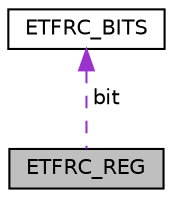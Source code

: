 digraph "ETFRC_REG"
{
  edge [fontname="Helvetica",fontsize="10",labelfontname="Helvetica",labelfontsize="10"];
  node [fontname="Helvetica",fontsize="10",shape=record];
  Node1 [label="ETFRC_REG",height=0.2,width=0.4,color="black", fillcolor="grey75", style="filled", fontcolor="black"];
  Node2 -> Node1 [dir="back",color="darkorchid3",fontsize="10",style="dashed",label=" bit" ,fontname="Helvetica"];
  Node2 [label="ETFRC_BITS",height=0.2,width=0.4,color="black", fillcolor="white", style="filled",URL="$struct_e_t_f_r_c___b_i_t_s.html"];
}
